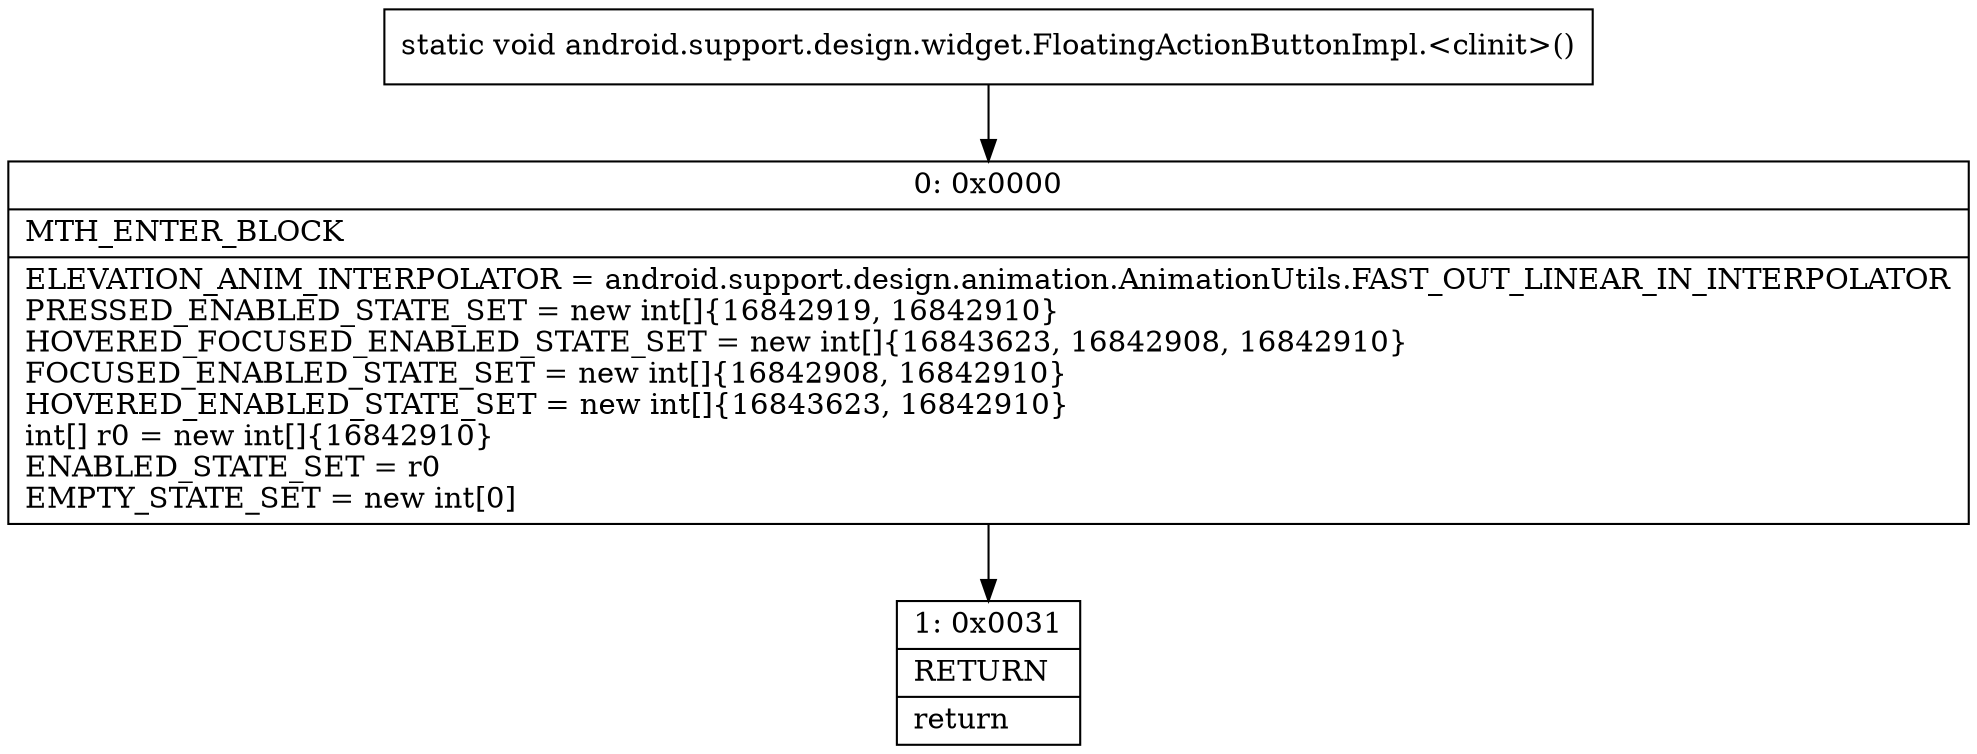 digraph "CFG forandroid.support.design.widget.FloatingActionButtonImpl.\<clinit\>()V" {
Node_0 [shape=record,label="{0\:\ 0x0000|MTH_ENTER_BLOCK\l|ELEVATION_ANIM_INTERPOLATOR = android.support.design.animation.AnimationUtils.FAST_OUT_LINEAR_IN_INTERPOLATOR\lPRESSED_ENABLED_STATE_SET = new int[]\{16842919, 16842910\}\lHOVERED_FOCUSED_ENABLED_STATE_SET = new int[]\{16843623, 16842908, 16842910\}\lFOCUSED_ENABLED_STATE_SET = new int[]\{16842908, 16842910\}\lHOVERED_ENABLED_STATE_SET = new int[]\{16843623, 16842910\}\lint[] r0 = new int[]\{16842910\}\lENABLED_STATE_SET = r0\lEMPTY_STATE_SET = new int[0]\l}"];
Node_1 [shape=record,label="{1\:\ 0x0031|RETURN\l|return\l}"];
MethodNode[shape=record,label="{static void android.support.design.widget.FloatingActionButtonImpl.\<clinit\>() }"];
MethodNode -> Node_0;
Node_0 -> Node_1;
}

